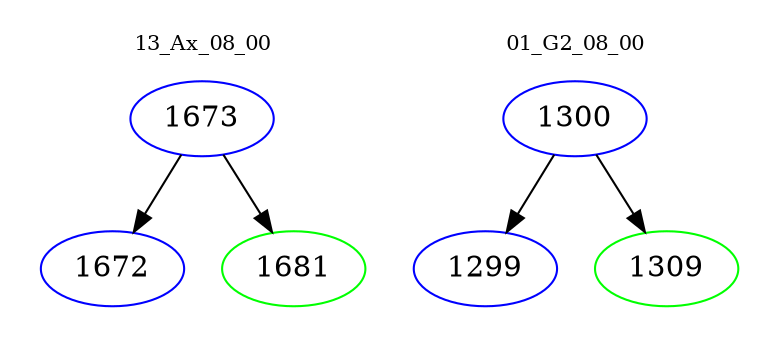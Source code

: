 digraph{
subgraph cluster_0 {
color = white
label = "13_Ax_08_00";
fontsize=10;
T0_1673 [label="1673", color="blue"]
T0_1673 -> T0_1672 [color="black"]
T0_1672 [label="1672", color="blue"]
T0_1673 -> T0_1681 [color="black"]
T0_1681 [label="1681", color="green"]
}
subgraph cluster_1 {
color = white
label = "01_G2_08_00";
fontsize=10;
T1_1300 [label="1300", color="blue"]
T1_1300 -> T1_1299 [color="black"]
T1_1299 [label="1299", color="blue"]
T1_1300 -> T1_1309 [color="black"]
T1_1309 [label="1309", color="green"]
}
}
